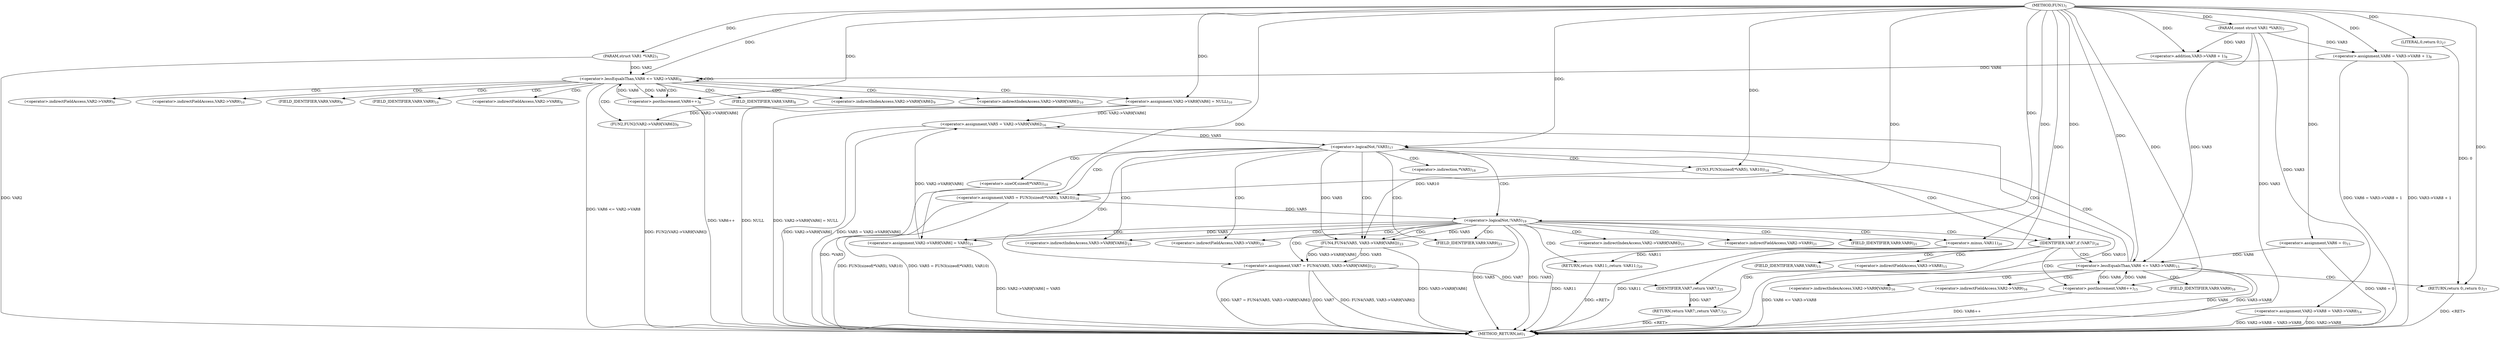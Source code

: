 digraph "FUN1" {  
"8" [label = <(METHOD,FUN1)<SUB>1</SUB>> ]
"113" [label = <(METHOD_RETURN,int)<SUB>1</SUB>> ]
"9" [label = <(PARAM,struct VAR1 *VAR2)<SUB>1</SUB>> ]
"10" [label = <(PARAM,const struct VAR1 *VAR3)<SUB>2</SUB>> ]
"45" [label = <(&lt;operator&gt;.assignment,VAR2-&gt;VAR8 = VAR3-&gt;VAR8)<SUB>14</SUB>> ]
"111" [label = <(RETURN,return 0;,return 0;)<SUB>27</SUB>> ]
"24" [label = <(&lt;operator&gt;.lessEqualsThan,VAR6 &lt;= VAR2-&gt;VAR8)<SUB>8</SUB>> ]
"29" [label = <(&lt;operator&gt;.postIncrement,VAR6++)<SUB>8</SUB>> ]
"57" [label = <(&lt;operator&gt;.lessEqualsThan,VAR6 &lt;= VAR3-&gt;VAR8)<SUB>15</SUB>> ]
"62" [label = <(&lt;operator&gt;.postIncrement,VAR6++)<SUB>15</SUB>> ]
"112" [label = <(LITERAL,0,return 0;)<SUB>27</SUB>> ]
"17" [label = <(&lt;operator&gt;.assignment,VAR6 = VAR3-&gt;VAR8 + 1)<SUB>8</SUB>> ]
"32" [label = <(FUN2,FUN2(VAR2-&gt;VAR9[VAR6]))<SUB>9</SUB>> ]
"38" [label = <(&lt;operator&gt;.assignment,VAR2-&gt;VAR9[VAR6] = NULL)<SUB>10</SUB>> ]
"54" [label = <(&lt;operator&gt;.assignment,VAR6 = 0)<SUB>15</SUB>> ]
"65" [label = <(&lt;operator&gt;.assignment,VAR5 = VAR2-&gt;VAR9[VAR6])<SUB>16</SUB>> ]
"97" [label = <(&lt;operator&gt;.assignment,VAR7 = FUN4(VAR5, VAR3-&gt;VAR9[VAR6]))<SUB>23</SUB>> ]
"73" [label = <(&lt;operator&gt;.logicalNot,!VAR5)<SUB>17</SUB>> ]
"107" [label = <(IDENTIFIER,VAR7,if (VAR7))<SUB>24</SUB>> ]
"19" [label = <(&lt;operator&gt;.addition,VAR3-&gt;VAR8 + 1)<SUB>8</SUB>> ]
"76" [label = <(&lt;operator&gt;.assignment,VAR5 = FUN3(sizeof(*VAR5), VAR10))<SUB>18</SUB>> ]
"90" [label = <(&lt;operator&gt;.assignment,VAR2-&gt;VAR9[VAR6] = VAR5)<SUB>21</SUB>> ]
"99" [label = <(FUN4,FUN4(VAR5, VAR3-&gt;VAR9[VAR6]))<SUB>23</SUB>> ]
"109" [label = <(RETURN,return VAR7;,return VAR7;)<SUB>25</SUB>> ]
"84" [label = <(&lt;operator&gt;.logicalNot,!VAR5)<SUB>19</SUB>> ]
"110" [label = <(IDENTIFIER,VAR7,return VAR7;)<SUB>25</SUB>> ]
"78" [label = <(FUN3,FUN3(sizeof(*VAR5), VAR10))<SUB>18</SUB>> ]
"87" [label = <(RETURN,return -VAR11;,return -VAR11;)<SUB>20</SUB>> ]
"79" [label = <(&lt;operator&gt;.sizeOf,sizeof(*VAR5))<SUB>18</SUB>> ]
"88" [label = <(&lt;operator&gt;.minus,-VAR11)<SUB>20</SUB>> ]
"26" [label = <(&lt;operator&gt;.indirectFieldAccess,VAR2-&gt;VAR8)<SUB>8</SUB>> ]
"59" [label = <(&lt;operator&gt;.indirectFieldAccess,VAR3-&gt;VAR8)<SUB>15</SUB>> ]
"28" [label = <(FIELD_IDENTIFIER,VAR8,VAR8)<SUB>8</SUB>> ]
"33" [label = <(&lt;operator&gt;.indirectIndexAccess,VAR2-&gt;VAR9[VAR6])<SUB>9</SUB>> ]
"39" [label = <(&lt;operator&gt;.indirectIndexAccess,VAR2-&gt;VAR9[VAR6])<SUB>10</SUB>> ]
"61" [label = <(FIELD_IDENTIFIER,VAR8,VAR8)<SUB>15</SUB>> ]
"67" [label = <(&lt;operator&gt;.indirectIndexAccess,VAR2-&gt;VAR9[VAR6])<SUB>16</SUB>> ]
"34" [label = <(&lt;operator&gt;.indirectFieldAccess,VAR2-&gt;VAR9)<SUB>9</SUB>> ]
"40" [label = <(&lt;operator&gt;.indirectFieldAccess,VAR2-&gt;VAR9)<SUB>10</SUB>> ]
"68" [label = <(&lt;operator&gt;.indirectFieldAccess,VAR2-&gt;VAR9)<SUB>16</SUB>> ]
"101" [label = <(&lt;operator&gt;.indirectIndexAccess,VAR3-&gt;VAR9[VAR6])<SUB>23</SUB>> ]
"36" [label = <(FIELD_IDENTIFIER,VAR9,VAR9)<SUB>9</SUB>> ]
"42" [label = <(FIELD_IDENTIFIER,VAR9,VAR9)<SUB>10</SUB>> ]
"70" [label = <(FIELD_IDENTIFIER,VAR9,VAR9)<SUB>16</SUB>> ]
"91" [label = <(&lt;operator&gt;.indirectIndexAccess,VAR2-&gt;VAR9[VAR6])<SUB>21</SUB>> ]
"102" [label = <(&lt;operator&gt;.indirectFieldAccess,VAR3-&gt;VAR9)<SUB>23</SUB>> ]
"92" [label = <(&lt;operator&gt;.indirectFieldAccess,VAR2-&gt;VAR9)<SUB>21</SUB>> ]
"104" [label = <(FIELD_IDENTIFIER,VAR9,VAR9)<SUB>23</SUB>> ]
"80" [label = <(&lt;operator&gt;.indirection,*VAR5)<SUB>18</SUB>> ]
"94" [label = <(FIELD_IDENTIFIER,VAR9,VAR9)<SUB>21</SUB>> ]
  "111" -> "113"  [ label = "DDG: &lt;RET&gt;"] 
  "109" -> "113"  [ label = "DDG: &lt;RET&gt;"] 
  "87" -> "113"  [ label = "DDG: &lt;RET&gt;"] 
  "9" -> "113"  [ label = "DDG: VAR2"] 
  "10" -> "113"  [ label = "DDG: VAR3"] 
  "17" -> "113"  [ label = "DDG: VAR3-&gt;VAR8 + 1"] 
  "17" -> "113"  [ label = "DDG: VAR6 = VAR3-&gt;VAR8 + 1"] 
  "24" -> "113"  [ label = "DDG: VAR6 &lt;= VAR2-&gt;VAR8"] 
  "45" -> "113"  [ label = "DDG: VAR2-&gt;VAR8"] 
  "45" -> "113"  [ label = "DDG: VAR2-&gt;VAR8 = VAR3-&gt;VAR8"] 
  "54" -> "113"  [ label = "DDG: VAR6 = 0"] 
  "57" -> "113"  [ label = "DDG: VAR6"] 
  "57" -> "113"  [ label = "DDG: VAR3-&gt;VAR8"] 
  "57" -> "113"  [ label = "DDG: VAR6 &lt;= VAR3-&gt;VAR8"] 
  "65" -> "113"  [ label = "DDG: VAR2-&gt;VAR9[VAR6]"] 
  "65" -> "113"  [ label = "DDG: VAR5 = VAR2-&gt;VAR9[VAR6]"] 
  "79" -> "113"  [ label = "DDG: *VAR5"] 
  "76" -> "113"  [ label = "DDG: FUN3(sizeof(*VAR5), VAR10)"] 
  "76" -> "113"  [ label = "DDG: VAR5 = FUN3(sizeof(*VAR5), VAR10)"] 
  "84" -> "113"  [ label = "DDG: VAR5"] 
  "84" -> "113"  [ label = "DDG: !VAR5"] 
  "90" -> "113"  [ label = "DDG: VAR2-&gt;VAR9[VAR6] = VAR5"] 
  "97" -> "113"  [ label = "DDG: VAR7"] 
  "99" -> "113"  [ label = "DDG: VAR3-&gt;VAR9[VAR6]"] 
  "97" -> "113"  [ label = "DDG: FUN4(VAR5, VAR3-&gt;VAR9[VAR6])"] 
  "97" -> "113"  [ label = "DDG: VAR7 = FUN4(VAR5, VAR3-&gt;VAR9[VAR6])"] 
  "62" -> "113"  [ label = "DDG: VAR6++"] 
  "88" -> "113"  [ label = "DDG: VAR11"] 
  "88" -> "113"  [ label = "DDG: -VAR11"] 
  "32" -> "113"  [ label = "DDG: FUN2(VAR2-&gt;VAR9[VAR6])"] 
  "38" -> "113"  [ label = "DDG: VAR2-&gt;VAR9[VAR6] = NULL"] 
  "29" -> "113"  [ label = "DDG: VAR6++"] 
  "38" -> "113"  [ label = "DDG: NULL"] 
  "78" -> "113"  [ label = "DDG: VAR10"] 
  "8" -> "9"  [ label = "DDG: "] 
  "8" -> "10"  [ label = "DDG: "] 
  "10" -> "45"  [ label = "DDG: VAR3"] 
  "112" -> "111"  [ label = "DDG: 0"] 
  "8" -> "111"  [ label = "DDG: "] 
  "8" -> "112"  [ label = "DDG: "] 
  "10" -> "17"  [ label = "DDG: VAR3"] 
  "8" -> "17"  [ label = "DDG: "] 
  "17" -> "24"  [ label = "DDG: VAR6"] 
  "29" -> "24"  [ label = "DDG: VAR6"] 
  "8" -> "24"  [ label = "DDG: "] 
  "9" -> "24"  [ label = "DDG: VAR2"] 
  "24" -> "29"  [ label = "DDG: VAR6"] 
  "8" -> "29"  [ label = "DDG: "] 
  "8" -> "38"  [ label = "DDG: "] 
  "8" -> "54"  [ label = "DDG: "] 
  "54" -> "57"  [ label = "DDG: VAR6"] 
  "62" -> "57"  [ label = "DDG: VAR6"] 
  "8" -> "57"  [ label = "DDG: "] 
  "10" -> "57"  [ label = "DDG: VAR3"] 
  "57" -> "62"  [ label = "DDG: VAR6"] 
  "8" -> "62"  [ label = "DDG: "] 
  "90" -> "65"  [ label = "DDG: VAR2-&gt;VAR9[VAR6]"] 
  "38" -> "65"  [ label = "DDG: VAR2-&gt;VAR9[VAR6]"] 
  "99" -> "97"  [ label = "DDG: VAR5"] 
  "99" -> "97"  [ label = "DDG: VAR3-&gt;VAR9[VAR6]"] 
  "38" -> "32"  [ label = "DDG: VAR2-&gt;VAR9[VAR6]"] 
  "8" -> "107"  [ label = "DDG: "] 
  "10" -> "19"  [ label = "DDG: VAR3"] 
  "8" -> "19"  [ label = "DDG: "] 
  "65" -> "73"  [ label = "DDG: VAR5"] 
  "8" -> "73"  [ label = "DDG: "] 
  "78" -> "76"  [ label = "DDG: VAR10"] 
  "84" -> "90"  [ label = "DDG: VAR5"] 
  "8" -> "90"  [ label = "DDG: "] 
  "73" -> "99"  [ label = "DDG: VAR5"] 
  "8" -> "99"  [ label = "DDG: "] 
  "84" -> "99"  [ label = "DDG: VAR5"] 
  "110" -> "109"  [ label = "DDG: VAR7"] 
  "97" -> "110"  [ label = "DDG: VAR7"] 
  "8" -> "110"  [ label = "DDG: "] 
  "8" -> "78"  [ label = "DDG: "] 
  "76" -> "84"  [ label = "DDG: VAR5"] 
  "8" -> "84"  [ label = "DDG: "] 
  "88" -> "87"  [ label = "DDG: -VAR11"] 
  "8" -> "88"  [ label = "DDG: "] 
  "24" -> "34"  [ label = "CDG: "] 
  "24" -> "32"  [ label = "CDG: "] 
  "24" -> "26"  [ label = "CDG: "] 
  "24" -> "42"  [ label = "CDG: "] 
  "24" -> "28"  [ label = "CDG: "] 
  "24" -> "38"  [ label = "CDG: "] 
  "24" -> "40"  [ label = "CDG: "] 
  "24" -> "29"  [ label = "CDG: "] 
  "24" -> "24"  [ label = "CDG: "] 
  "24" -> "33"  [ label = "CDG: "] 
  "24" -> "36"  [ label = "CDG: "] 
  "24" -> "39"  [ label = "CDG: "] 
  "57" -> "68"  [ label = "CDG: "] 
  "57" -> "73"  [ label = "CDG: "] 
  "57" -> "67"  [ label = "CDG: "] 
  "57" -> "65"  [ label = "CDG: "] 
  "57" -> "70"  [ label = "CDG: "] 
  "57" -> "111"  [ label = "CDG: "] 
  "73" -> "107"  [ label = "CDG: "] 
  "73" -> "99"  [ label = "CDG: "] 
  "73" -> "84"  [ label = "CDG: "] 
  "73" -> "102"  [ label = "CDG: "] 
  "73" -> "104"  [ label = "CDG: "] 
  "73" -> "76"  [ label = "CDG: "] 
  "73" -> "97"  [ label = "CDG: "] 
  "73" -> "101"  [ label = "CDG: "] 
  "73" -> "79"  [ label = "CDG: "] 
  "73" -> "80"  [ label = "CDG: "] 
  "73" -> "78"  [ label = "CDG: "] 
  "107" -> "57"  [ label = "CDG: "] 
  "107" -> "59"  [ label = "CDG: "] 
  "107" -> "61"  [ label = "CDG: "] 
  "107" -> "109"  [ label = "CDG: "] 
  "107" -> "62"  [ label = "CDG: "] 
  "84" -> "107"  [ label = "CDG: "] 
  "84" -> "94"  [ label = "CDG: "] 
  "84" -> "99"  [ label = "CDG: "] 
  "84" -> "102"  [ label = "CDG: "] 
  "84" -> "104"  [ label = "CDG: "] 
  "84" -> "92"  [ label = "CDG: "] 
  "84" -> "87"  [ label = "CDG: "] 
  "84" -> "97"  [ label = "CDG: "] 
  "84" -> "91"  [ label = "CDG: "] 
  "84" -> "101"  [ label = "CDG: "] 
  "84" -> "90"  [ label = "CDG: "] 
  "84" -> "88"  [ label = "CDG: "] 
}
